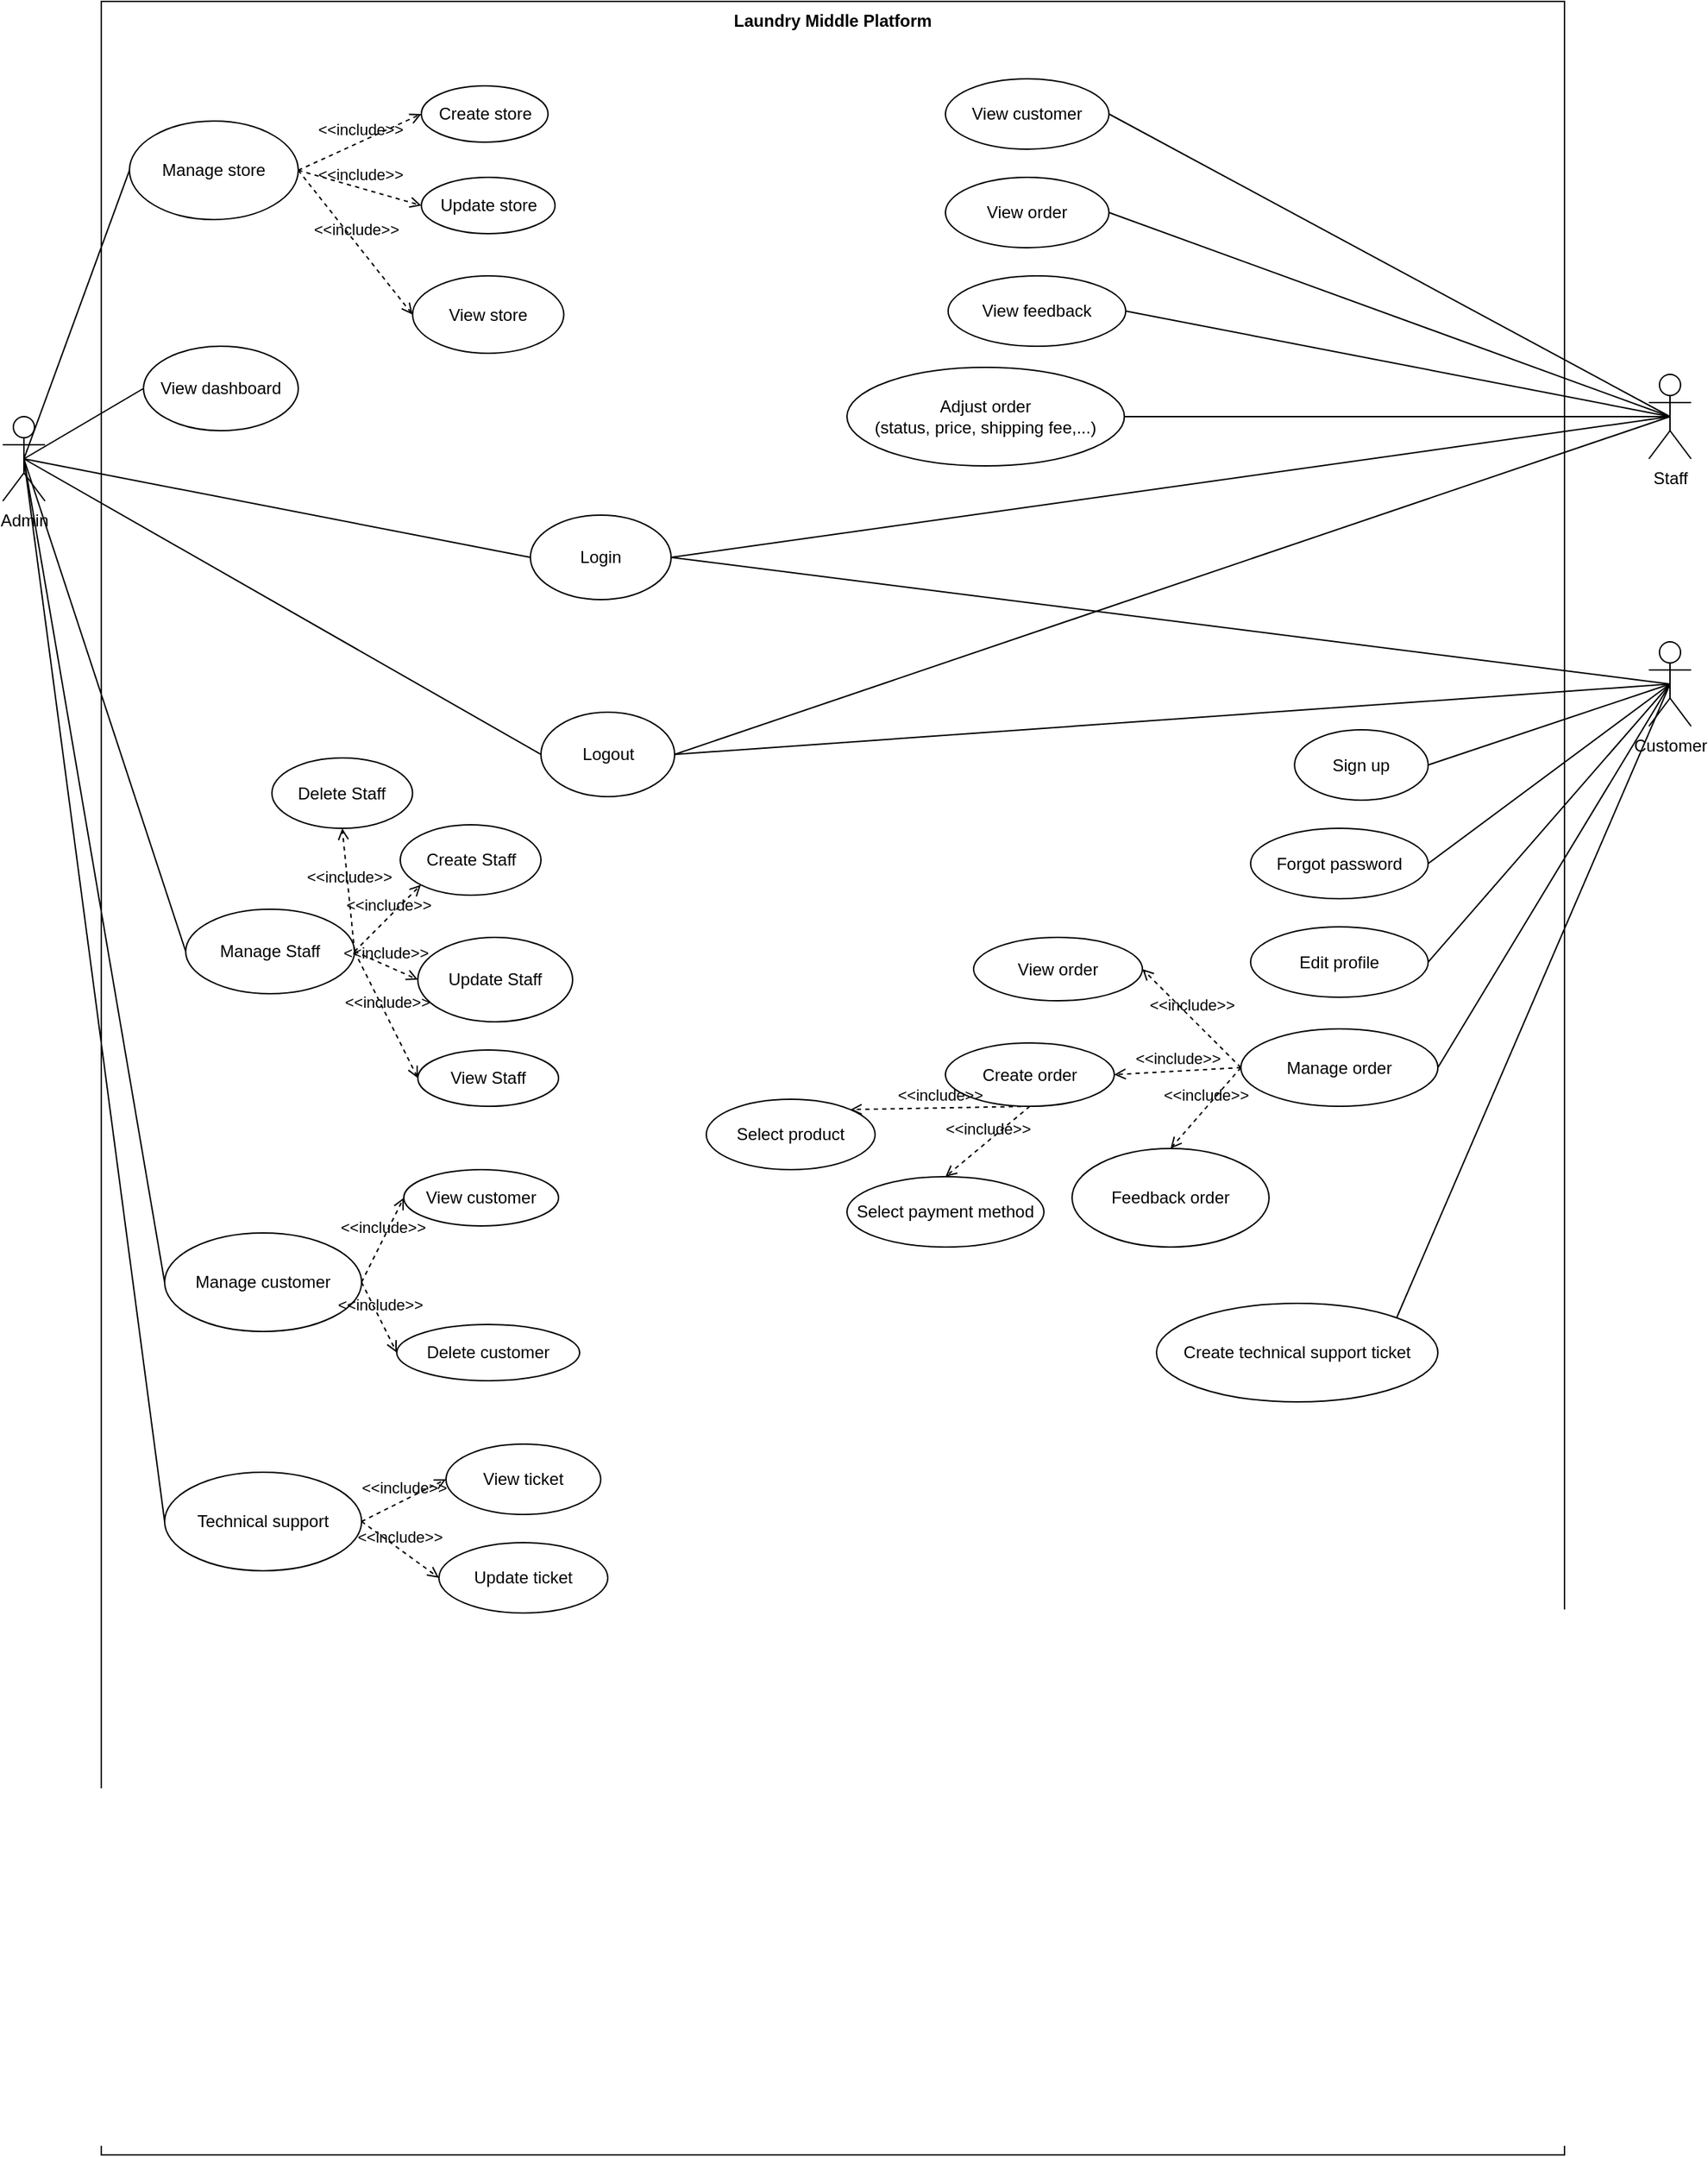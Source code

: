 <mxfile version="21.7.5" type="github">
  <diagram name="Page-1" id="AIgIt1zfqmCC5YmACqkd">
    <mxGraphModel dx="1290" dy="1666" grid="1" gridSize="10" guides="1" tooltips="1" connect="1" arrows="1" fold="1" page="1" pageScale="1" pageWidth="850" pageHeight="1100" math="0" shadow="0">
      <root>
        <mxCell id="0" />
        <mxCell id="1" parent="0" />
        <mxCell id="mqLugZ6fHD6W08TqDkBv-2" value="Admin" style="shape=umlActor;html=1;verticalLabelPosition=bottom;verticalAlign=top;align=center;" parent="1" vertex="1">
          <mxGeometry x="50" y="40" width="30" height="60" as="geometry" />
        </mxCell>
        <mxCell id="mqLugZ6fHD6W08TqDkBv-3" value="Laundry Middle Platform" style="shape=rect;html=1;verticalAlign=top;fontStyle=1;whiteSpace=wrap;align=center;" parent="1" vertex="1">
          <mxGeometry x="120" y="-255" width="1040" height="1530" as="geometry" />
        </mxCell>
        <mxCell id="mqLugZ6fHD6W08TqDkBv-4" value="Login" style="ellipse;whiteSpace=wrap;html=1;" parent="1" vertex="1">
          <mxGeometry x="425" y="110" width="100" height="60" as="geometry" />
        </mxCell>
        <mxCell id="mqLugZ6fHD6W08TqDkBv-6" value="Customer" style="shape=umlActor;html=1;verticalLabelPosition=bottom;verticalAlign=top;align=center;" parent="1" vertex="1">
          <mxGeometry x="1220" y="200" width="30" height="60" as="geometry" />
        </mxCell>
        <mxCell id="mqLugZ6fHD6W08TqDkBv-7" value="Staff" style="shape=umlActor;html=1;verticalLabelPosition=bottom;verticalAlign=top;align=center;" parent="1" vertex="1">
          <mxGeometry x="1220" y="10" width="30" height="60" as="geometry" />
        </mxCell>
        <mxCell id="mqLugZ6fHD6W08TqDkBv-11" value="" style="edgeStyle=none;html=1;endArrow=none;verticalAlign=bottom;rounded=0;exitX=0.5;exitY=0.5;exitDx=0;exitDy=0;exitPerimeter=0;entryX=0;entryY=0.5;entryDx=0;entryDy=0;" parent="1" source="mqLugZ6fHD6W08TqDkBv-2" target="mqLugZ6fHD6W08TqDkBv-4" edge="1">
          <mxGeometry width="160" relative="1" as="geometry">
            <mxPoint x="340" y="80" as="sourcePoint" />
            <mxPoint x="500" y="80" as="targetPoint" />
          </mxGeometry>
        </mxCell>
        <mxCell id="mqLugZ6fHD6W08TqDkBv-13" value="" style="edgeStyle=none;html=1;endArrow=none;verticalAlign=bottom;rounded=0;entryX=0.5;entryY=0.5;entryDx=0;entryDy=0;entryPerimeter=0;exitX=1;exitY=0.5;exitDx=0;exitDy=0;" parent="1" source="mqLugZ6fHD6W08TqDkBv-4" target="mqLugZ6fHD6W08TqDkBv-7" edge="1">
          <mxGeometry width="160" relative="1" as="geometry">
            <mxPoint x="340" y="80" as="sourcePoint" />
            <mxPoint x="500" y="80" as="targetPoint" />
          </mxGeometry>
        </mxCell>
        <mxCell id="mqLugZ6fHD6W08TqDkBv-14" value="" style="edgeStyle=none;html=1;endArrow=none;verticalAlign=bottom;rounded=0;entryX=0.5;entryY=0.5;entryDx=0;entryDy=0;entryPerimeter=0;exitX=1;exitY=0.5;exitDx=0;exitDy=0;" parent="1" source="mqLugZ6fHD6W08TqDkBv-4" target="mqLugZ6fHD6W08TqDkBv-6" edge="1">
          <mxGeometry width="160" relative="1" as="geometry">
            <mxPoint x="340" y="80" as="sourcePoint" />
            <mxPoint x="500" y="80" as="targetPoint" />
          </mxGeometry>
        </mxCell>
        <mxCell id="mqLugZ6fHD6W08TqDkBv-15" value="Logout" style="ellipse;whiteSpace=wrap;html=1;" parent="1" vertex="1">
          <mxGeometry x="432.5" y="250" width="95" height="60" as="geometry" />
        </mxCell>
        <mxCell id="mqLugZ6fHD6W08TqDkBv-16" value="" style="edgeStyle=none;html=1;endArrow=none;verticalAlign=bottom;rounded=0;exitX=0.5;exitY=0.5;exitDx=0;exitDy=0;exitPerimeter=0;entryX=0;entryY=0.5;entryDx=0;entryDy=0;" parent="1" source="mqLugZ6fHD6W08TqDkBv-2" target="mqLugZ6fHD6W08TqDkBv-15" edge="1">
          <mxGeometry width="160" relative="1" as="geometry">
            <mxPoint x="340" y="80" as="sourcePoint" />
            <mxPoint x="500" y="80" as="targetPoint" />
          </mxGeometry>
        </mxCell>
        <mxCell id="mqLugZ6fHD6W08TqDkBv-17" value="" style="edgeStyle=none;html=1;endArrow=none;verticalAlign=bottom;rounded=0;exitX=1;exitY=0.5;exitDx=0;exitDy=0;entryX=0.5;entryY=0.5;entryDx=0;entryDy=0;entryPerimeter=0;" parent="1" source="mqLugZ6fHD6W08TqDkBv-15" target="mqLugZ6fHD6W08TqDkBv-7" edge="1">
          <mxGeometry width="160" relative="1" as="geometry">
            <mxPoint x="340" y="80" as="sourcePoint" />
            <mxPoint x="500" y="80" as="targetPoint" />
          </mxGeometry>
        </mxCell>
        <mxCell id="mqLugZ6fHD6W08TqDkBv-18" value="" style="edgeStyle=none;html=1;endArrow=none;verticalAlign=bottom;rounded=0;exitX=1;exitY=0.5;exitDx=0;exitDy=0;entryX=0.5;entryY=0.5;entryDx=0;entryDy=0;entryPerimeter=0;" parent="1" source="mqLugZ6fHD6W08TqDkBv-15" target="mqLugZ6fHD6W08TqDkBv-6" edge="1">
          <mxGeometry width="160" relative="1" as="geometry">
            <mxPoint x="340" y="80" as="sourcePoint" />
            <mxPoint x="500" y="80" as="targetPoint" />
          </mxGeometry>
        </mxCell>
        <mxCell id="mqLugZ6fHD6W08TqDkBv-19" value="Sign up" style="ellipse;whiteSpace=wrap;html=1;" parent="1" vertex="1">
          <mxGeometry x="968.12" y="262.5" width="95" height="50" as="geometry" />
        </mxCell>
        <mxCell id="mqLugZ6fHD6W08TqDkBv-20" value="" style="edgeStyle=none;html=1;endArrow=none;verticalAlign=bottom;rounded=0;exitX=1;exitY=0.5;exitDx=0;exitDy=0;entryX=0.5;entryY=0.5;entryDx=0;entryDy=0;entryPerimeter=0;" parent="1" source="mqLugZ6fHD6W08TqDkBv-19" target="mqLugZ6fHD6W08TqDkBv-6" edge="1">
          <mxGeometry width="160" relative="1" as="geometry">
            <mxPoint x="870" y="335" as="sourcePoint" />
            <mxPoint x="695" y="90" as="targetPoint" />
          </mxGeometry>
        </mxCell>
        <mxCell id="mqLugZ6fHD6W08TqDkBv-21" value="View dashboard" style="ellipse;whiteSpace=wrap;html=1;" parent="1" vertex="1">
          <mxGeometry x="150" y="-10" width="110" height="60" as="geometry" />
        </mxCell>
        <mxCell id="mqLugZ6fHD6W08TqDkBv-22" value="" style="edgeStyle=none;html=1;endArrow=none;verticalAlign=bottom;rounded=0;exitX=0.5;exitY=0.5;exitDx=0;exitDy=0;exitPerimeter=0;entryX=0;entryY=0.5;entryDx=0;entryDy=0;" parent="1" source="mqLugZ6fHD6W08TqDkBv-2" target="mqLugZ6fHD6W08TqDkBv-21" edge="1">
          <mxGeometry width="160" relative="1" as="geometry">
            <mxPoint x="340" y="160" as="sourcePoint" />
            <mxPoint x="500" y="160" as="targetPoint" />
          </mxGeometry>
        </mxCell>
        <mxCell id="mqLugZ6fHD6W08TqDkBv-23" value="Manage store" style="ellipse;whiteSpace=wrap;html=1;" parent="1" vertex="1">
          <mxGeometry x="140" y="-170" width="120" height="70" as="geometry" />
        </mxCell>
        <mxCell id="mqLugZ6fHD6W08TqDkBv-24" value="" style="edgeStyle=none;html=1;endArrow=none;verticalAlign=bottom;rounded=0;exitX=0.5;exitY=0.5;exitDx=0;exitDy=0;exitPerimeter=0;entryX=0;entryY=0.5;entryDx=0;entryDy=0;" parent="1" source="mqLugZ6fHD6W08TqDkBv-2" target="mqLugZ6fHD6W08TqDkBv-23" edge="1">
          <mxGeometry width="160" relative="1" as="geometry">
            <mxPoint x="340" y="160" as="sourcePoint" />
            <mxPoint x="500" y="160" as="targetPoint" />
          </mxGeometry>
        </mxCell>
        <mxCell id="mqLugZ6fHD6W08TqDkBv-25" value="Create store" style="ellipse;whiteSpace=wrap;html=1;" parent="1" vertex="1">
          <mxGeometry x="347.5" y="-195" width="90" height="40" as="geometry" />
        </mxCell>
        <mxCell id="mqLugZ6fHD6W08TqDkBv-27" value="&amp;lt;&amp;lt;include&amp;gt;&amp;gt;" style="edgeStyle=none;html=1;endArrow=open;verticalAlign=bottom;dashed=1;labelBackgroundColor=none;rounded=0;entryX=0;entryY=0.5;entryDx=0;entryDy=0;exitX=1;exitY=0.5;exitDx=0;exitDy=0;" parent="1" source="mqLugZ6fHD6W08TqDkBv-23" target="mqLugZ6fHD6W08TqDkBv-25" edge="1">
          <mxGeometry width="160" relative="1" as="geometry">
            <mxPoint x="350" y="-10" as="sourcePoint" />
            <mxPoint x="510" y="-10" as="targetPoint" />
          </mxGeometry>
        </mxCell>
        <mxCell id="mqLugZ6fHD6W08TqDkBv-28" value="Update store" style="ellipse;whiteSpace=wrap;html=1;" parent="1" vertex="1">
          <mxGeometry x="347.5" y="-130" width="95" height="40" as="geometry" />
        </mxCell>
        <mxCell id="mqLugZ6fHD6W08TqDkBv-29" value="&amp;lt;&amp;lt;include&amp;gt;&amp;gt;" style="edgeStyle=none;html=1;endArrow=open;verticalAlign=bottom;dashed=1;labelBackgroundColor=none;rounded=0;exitX=1;exitY=0.5;exitDx=0;exitDy=0;entryX=0;entryY=0.5;entryDx=0;entryDy=0;" parent="1" source="mqLugZ6fHD6W08TqDkBv-23" target="mqLugZ6fHD6W08TqDkBv-28" edge="1">
          <mxGeometry width="160" relative="1" as="geometry">
            <mxPoint x="340" y="160" as="sourcePoint" />
            <mxPoint x="500" y="160" as="targetPoint" />
          </mxGeometry>
        </mxCell>
        <mxCell id="mqLugZ6fHD6W08TqDkBv-33" value="Manage Staff" style="ellipse;whiteSpace=wrap;html=1;" parent="1" vertex="1">
          <mxGeometry x="180" y="390" width="120" height="60" as="geometry" />
        </mxCell>
        <mxCell id="mqLugZ6fHD6W08TqDkBv-34" value="" style="edgeStyle=none;html=1;endArrow=none;verticalAlign=bottom;rounded=0;exitX=0.5;exitY=0.5;exitDx=0;exitDy=0;exitPerimeter=0;entryX=0;entryY=0.5;entryDx=0;entryDy=0;" parent="1" source="mqLugZ6fHD6W08TqDkBv-2" target="mqLugZ6fHD6W08TqDkBv-33" edge="1">
          <mxGeometry width="160" relative="1" as="geometry">
            <mxPoint x="340" y="160" as="sourcePoint" />
            <mxPoint x="500" y="160" as="targetPoint" />
          </mxGeometry>
        </mxCell>
        <mxCell id="mqLugZ6fHD6W08TqDkBv-35" value="Create Staff" style="ellipse;whiteSpace=wrap;html=1;" parent="1" vertex="1">
          <mxGeometry x="332.5" y="330" width="100" height="50" as="geometry" />
        </mxCell>
        <mxCell id="mqLugZ6fHD6W08TqDkBv-36" value="Update Staff" style="ellipse;whiteSpace=wrap;html=1;" parent="1" vertex="1">
          <mxGeometry x="345" y="410" width="110" height="60" as="geometry" />
        </mxCell>
        <mxCell id="mqLugZ6fHD6W08TqDkBv-38" value="&amp;lt;&amp;lt;include&amp;gt;&amp;gt;" style="edgeStyle=none;html=1;endArrow=open;verticalAlign=bottom;dashed=1;labelBackgroundColor=none;rounded=0;exitX=1;exitY=0.5;exitDx=0;exitDy=0;entryX=0;entryY=1;entryDx=0;entryDy=0;" parent="1" source="mqLugZ6fHD6W08TqDkBv-33" target="mqLugZ6fHD6W08TqDkBv-35" edge="1">
          <mxGeometry width="160" relative="1" as="geometry">
            <mxPoint x="340" y="160" as="sourcePoint" />
            <mxPoint x="500" y="160" as="targetPoint" />
          </mxGeometry>
        </mxCell>
        <mxCell id="mqLugZ6fHD6W08TqDkBv-39" value="&amp;lt;&amp;lt;include&amp;gt;&amp;gt;" style="edgeStyle=none;html=1;endArrow=open;verticalAlign=bottom;dashed=1;labelBackgroundColor=none;rounded=0;exitX=1;exitY=0.5;exitDx=0;exitDy=0;entryX=0;entryY=0.5;entryDx=0;entryDy=0;" parent="1" source="mqLugZ6fHD6W08TqDkBv-33" target="mqLugZ6fHD6W08TqDkBv-36" edge="1">
          <mxGeometry width="160" relative="1" as="geometry">
            <mxPoint x="340" y="160" as="sourcePoint" />
            <mxPoint x="500" y="160" as="targetPoint" />
          </mxGeometry>
        </mxCell>
        <mxCell id="mqLugZ6fHD6W08TqDkBv-40" value="View Staff" style="ellipse;whiteSpace=wrap;html=1;" parent="1" vertex="1">
          <mxGeometry x="345" y="490" width="100" height="40" as="geometry" />
        </mxCell>
        <mxCell id="mqLugZ6fHD6W08TqDkBv-41" value="&amp;lt;&amp;lt;include&amp;gt;&amp;gt;" style="edgeStyle=none;html=1;endArrow=open;verticalAlign=bottom;dashed=1;labelBackgroundColor=none;rounded=0;entryX=0;entryY=0.5;entryDx=0;entryDy=0;" parent="1" target="mqLugZ6fHD6W08TqDkBv-40" edge="1">
          <mxGeometry width="160" relative="1" as="geometry">
            <mxPoint x="300" y="420" as="sourcePoint" />
            <mxPoint x="500" y="170" as="targetPoint" />
          </mxGeometry>
        </mxCell>
        <mxCell id="mqLugZ6fHD6W08TqDkBv-50" value="Manage customer" style="ellipse;whiteSpace=wrap;html=1;" parent="1" vertex="1">
          <mxGeometry x="165" y="620" width="140" height="70" as="geometry" />
        </mxCell>
        <mxCell id="mqLugZ6fHD6W08TqDkBv-51" value="View customer" style="ellipse;whiteSpace=wrap;html=1;" parent="1" vertex="1">
          <mxGeometry x="335" y="575" width="110" height="40" as="geometry" />
        </mxCell>
        <mxCell id="mqLugZ6fHD6W08TqDkBv-52" value="Delete customer" style="ellipse;whiteSpace=wrap;html=1;" parent="1" vertex="1">
          <mxGeometry x="330" y="685" width="130" height="40" as="geometry" />
        </mxCell>
        <mxCell id="mqLugZ6fHD6W08TqDkBv-53" value="&amp;lt;&amp;lt;include&amp;gt;&amp;gt;" style="edgeStyle=none;html=1;endArrow=open;verticalAlign=bottom;dashed=1;labelBackgroundColor=none;rounded=0;exitX=1;exitY=0.5;exitDx=0;exitDy=0;entryX=0;entryY=0.5;entryDx=0;entryDy=0;" parent="1" source="mqLugZ6fHD6W08TqDkBv-50" target="mqLugZ6fHD6W08TqDkBv-51" edge="1">
          <mxGeometry width="160" relative="1" as="geometry">
            <mxPoint x="340" y="820" as="sourcePoint" />
            <mxPoint x="500" y="820" as="targetPoint" />
          </mxGeometry>
        </mxCell>
        <mxCell id="mqLugZ6fHD6W08TqDkBv-54" value="&amp;lt;&amp;lt;include&amp;gt;&amp;gt;" style="edgeStyle=none;html=1;endArrow=open;verticalAlign=bottom;dashed=1;labelBackgroundColor=none;rounded=0;exitX=1;exitY=0.5;exitDx=0;exitDy=0;entryX=0;entryY=0.5;entryDx=0;entryDy=0;" parent="1" source="mqLugZ6fHD6W08TqDkBv-50" target="mqLugZ6fHD6W08TqDkBv-52" edge="1">
          <mxGeometry width="160" relative="1" as="geometry">
            <mxPoint x="340" y="820" as="sourcePoint" />
            <mxPoint x="500" y="820" as="targetPoint" />
          </mxGeometry>
        </mxCell>
        <mxCell id="mqLugZ6fHD6W08TqDkBv-55" value="Technical support" style="ellipse;whiteSpace=wrap;html=1;" parent="1" vertex="1">
          <mxGeometry x="165" y="790" width="140" height="70" as="geometry" />
        </mxCell>
        <mxCell id="mqLugZ6fHD6W08TqDkBv-56" value="" style="edgeStyle=none;html=1;endArrow=none;verticalAlign=bottom;rounded=0;exitX=0.5;exitY=0.5;exitDx=0;exitDy=0;exitPerimeter=0;entryX=0;entryY=0.5;entryDx=0;entryDy=0;" parent="1" source="mqLugZ6fHD6W08TqDkBv-2" target="mqLugZ6fHD6W08TqDkBv-50" edge="1">
          <mxGeometry width="160" relative="1" as="geometry">
            <mxPoint x="340" y="660" as="sourcePoint" />
            <mxPoint x="500" y="660" as="targetPoint" />
          </mxGeometry>
        </mxCell>
        <mxCell id="mqLugZ6fHD6W08TqDkBv-57" value="" style="edgeStyle=none;html=1;endArrow=none;verticalAlign=bottom;rounded=0;entryX=0;entryY=0.5;entryDx=0;entryDy=0;exitX=0.5;exitY=0.5;exitDx=0;exitDy=0;exitPerimeter=0;" parent="1" source="mqLugZ6fHD6W08TqDkBv-2" target="mqLugZ6fHD6W08TqDkBv-55" edge="1">
          <mxGeometry width="160" relative="1" as="geometry">
            <mxPoint x="90" y="820" as="sourcePoint" />
            <mxPoint x="500" y="780" as="targetPoint" />
          </mxGeometry>
        </mxCell>
        <mxCell id="mqLugZ6fHD6W08TqDkBv-58" value="View ticket" style="ellipse;whiteSpace=wrap;html=1;" parent="1" vertex="1">
          <mxGeometry x="365" y="770" width="110" height="50" as="geometry" />
        </mxCell>
        <mxCell id="mqLugZ6fHD6W08TqDkBv-59" value="&amp;lt;&amp;lt;include&amp;gt;&amp;gt;" style="edgeStyle=none;html=1;endArrow=open;verticalAlign=bottom;dashed=1;labelBackgroundColor=none;rounded=0;exitX=1;exitY=0.5;exitDx=0;exitDy=0;entryX=0;entryY=0.5;entryDx=0;entryDy=0;" parent="1" source="mqLugZ6fHD6W08TqDkBv-55" target="mqLugZ6fHD6W08TqDkBv-58" edge="1">
          <mxGeometry width="160" relative="1" as="geometry">
            <mxPoint x="380" y="770" as="sourcePoint" />
            <mxPoint x="540" y="770" as="targetPoint" />
          </mxGeometry>
        </mxCell>
        <mxCell id="mqLugZ6fHD6W08TqDkBv-60" value="Update ticket" style="ellipse;whiteSpace=wrap;html=1;" parent="1" vertex="1">
          <mxGeometry x="360" y="840" width="120" height="50" as="geometry" />
        </mxCell>
        <mxCell id="mqLugZ6fHD6W08TqDkBv-61" value="&amp;lt;&amp;lt;include&amp;gt;&amp;gt;" style="edgeStyle=none;html=1;endArrow=open;verticalAlign=bottom;dashed=1;labelBackgroundColor=none;rounded=0;exitX=1;exitY=0.5;exitDx=0;exitDy=0;entryX=0;entryY=0.5;entryDx=0;entryDy=0;" parent="1" source="mqLugZ6fHD6W08TqDkBv-55" target="mqLugZ6fHD6W08TqDkBv-60" edge="1">
          <mxGeometry width="160" relative="1" as="geometry">
            <mxPoint x="380" y="770" as="sourcePoint" />
            <mxPoint x="540" y="770" as="targetPoint" />
          </mxGeometry>
        </mxCell>
        <mxCell id="mqLugZ6fHD6W08TqDkBv-62" value="View customer" style="ellipse;whiteSpace=wrap;html=1;" parent="1" vertex="1">
          <mxGeometry x="720" y="-200" width="116.25" height="50" as="geometry" />
        </mxCell>
        <mxCell id="mqLugZ6fHD6W08TqDkBv-63" value="" style="edgeStyle=none;html=1;endArrow=none;verticalAlign=bottom;rounded=0;exitX=1;exitY=0.5;exitDx=0;exitDy=0;entryX=0.5;entryY=0.5;entryDx=0;entryDy=0;entryPerimeter=0;" parent="1" source="mqLugZ6fHD6W08TqDkBv-62" target="mqLugZ6fHD6W08TqDkBv-7" edge="1">
          <mxGeometry width="160" relative="1" as="geometry">
            <mxPoint x="860" y="-85" as="sourcePoint" />
            <mxPoint x="550" y="90" as="targetPoint" />
          </mxGeometry>
        </mxCell>
        <mxCell id="mqLugZ6fHD6W08TqDkBv-65" value="View order" style="ellipse;whiteSpace=wrap;html=1;" parent="1" vertex="1">
          <mxGeometry x="720" y="-130" width="116.25" height="50" as="geometry" />
        </mxCell>
        <mxCell id="mqLugZ6fHD6W08TqDkBv-68" value="Adjust order&lt;br&gt;(status, price, shipping fee,...)" style="ellipse;whiteSpace=wrap;html=1;" parent="1" vertex="1">
          <mxGeometry x="650" y="5" width="197.19" height="70" as="geometry" />
        </mxCell>
        <mxCell id="mqLugZ6fHD6W08TqDkBv-76" value="View feedback" style="ellipse;whiteSpace=wrap;html=1;" parent="1" vertex="1">
          <mxGeometry x="721.88" y="-60" width="126.25" height="50" as="geometry" />
        </mxCell>
        <mxCell id="mqLugZ6fHD6W08TqDkBv-78" value="" style="edgeStyle=none;html=1;endArrow=none;verticalAlign=bottom;rounded=0;exitX=1;exitY=0.5;exitDx=0;exitDy=0;entryX=0.5;entryY=0.5;entryDx=0;entryDy=0;entryPerimeter=0;" parent="1" source="mqLugZ6fHD6W08TqDkBv-65" target="mqLugZ6fHD6W08TqDkBv-7" edge="1">
          <mxGeometry width="160" relative="1" as="geometry">
            <mxPoint x="390" y="150" as="sourcePoint" />
            <mxPoint x="550" y="150" as="targetPoint" />
          </mxGeometry>
        </mxCell>
        <mxCell id="mqLugZ6fHD6W08TqDkBv-79" value="" style="edgeStyle=none;html=1;endArrow=none;verticalAlign=bottom;rounded=0;exitX=1;exitY=0.5;exitDx=0;exitDy=0;entryX=0.5;entryY=0.5;entryDx=0;entryDy=0;entryPerimeter=0;" parent="1" source="mqLugZ6fHD6W08TqDkBv-68" target="mqLugZ6fHD6W08TqDkBv-7" edge="1">
          <mxGeometry width="160" relative="1" as="geometry">
            <mxPoint x="470" y="150" as="sourcePoint" />
            <mxPoint x="630" y="150" as="targetPoint" />
          </mxGeometry>
        </mxCell>
        <mxCell id="mqLugZ6fHD6W08TqDkBv-80" value="" style="edgeStyle=none;html=1;endArrow=none;verticalAlign=bottom;rounded=0;exitX=1;exitY=0.5;exitDx=0;exitDy=0;entryX=0.5;entryY=0.5;entryDx=0;entryDy=0;entryPerimeter=0;" parent="1" source="mqLugZ6fHD6W08TqDkBv-76" target="mqLugZ6fHD6W08TqDkBv-7" edge="1">
          <mxGeometry width="160" relative="1" as="geometry">
            <mxPoint x="470" y="150" as="sourcePoint" />
            <mxPoint x="630" y="150" as="targetPoint" />
          </mxGeometry>
        </mxCell>
        <mxCell id="mqLugZ6fHD6W08TqDkBv-81" value="Forgot password" style="ellipse;whiteSpace=wrap;html=1;" parent="1" vertex="1">
          <mxGeometry x="936.87" y="332.5" width="126.25" height="50" as="geometry" />
        </mxCell>
        <mxCell id="mqLugZ6fHD6W08TqDkBv-82" value="" style="edgeStyle=none;html=1;endArrow=none;verticalAlign=bottom;rounded=0;exitX=0.5;exitY=0.5;exitDx=0;exitDy=0;exitPerimeter=0;entryX=1;entryY=0.5;entryDx=0;entryDy=0;" parent="1" source="mqLugZ6fHD6W08TqDkBv-6" target="mqLugZ6fHD6W08TqDkBv-81" edge="1">
          <mxGeometry width="160" relative="1" as="geometry">
            <mxPoint x="470" y="320" as="sourcePoint" />
            <mxPoint x="630" y="320" as="targetPoint" />
          </mxGeometry>
        </mxCell>
        <mxCell id="mqLugZ6fHD6W08TqDkBv-83" value="Edit profile" style="ellipse;whiteSpace=wrap;html=1;" parent="1" vertex="1">
          <mxGeometry x="936.87" y="402.5" width="126.25" height="50" as="geometry" />
        </mxCell>
        <mxCell id="mqLugZ6fHD6W08TqDkBv-84" value="" style="edgeStyle=none;html=1;endArrow=none;verticalAlign=bottom;rounded=0;exitX=0.5;exitY=0.5;exitDx=0;exitDy=0;exitPerimeter=0;entryX=1;entryY=0.5;entryDx=0;entryDy=0;" parent="1" source="mqLugZ6fHD6W08TqDkBv-6" target="mqLugZ6fHD6W08TqDkBv-83" edge="1">
          <mxGeometry width="160" relative="1" as="geometry">
            <mxPoint x="1020" y="240" as="sourcePoint" />
            <mxPoint x="630" y="320" as="targetPoint" />
          </mxGeometry>
        </mxCell>
        <mxCell id="mqLugZ6fHD6W08TqDkBv-85" value="Manage order" style="ellipse;whiteSpace=wrap;html=1;" parent="1" vertex="1">
          <mxGeometry x="930" y="475" width="140" height="55" as="geometry" />
        </mxCell>
        <mxCell id="mqLugZ6fHD6W08TqDkBv-86" value="" style="edgeStyle=none;html=1;endArrow=none;verticalAlign=bottom;rounded=0;exitX=0.5;exitY=0.5;exitDx=0;exitDy=0;exitPerimeter=0;entryX=1;entryY=0.5;entryDx=0;entryDy=0;" parent="1" source="mqLugZ6fHD6W08TqDkBv-6" target="mqLugZ6fHD6W08TqDkBv-85" edge="1">
          <mxGeometry width="160" relative="1" as="geometry">
            <mxPoint x="470" y="320" as="sourcePoint" />
            <mxPoint x="630" y="320" as="targetPoint" />
          </mxGeometry>
        </mxCell>
        <mxCell id="mqLugZ6fHD6W08TqDkBv-87" value="View order" style="ellipse;whiteSpace=wrap;html=1;" parent="1" vertex="1">
          <mxGeometry x="740" y="410" width="120" height="45" as="geometry" />
        </mxCell>
        <mxCell id="mqLugZ6fHD6W08TqDkBv-88" value="Create order" style="ellipse;whiteSpace=wrap;html=1;" parent="1" vertex="1">
          <mxGeometry x="720" y="485" width="120" height="45" as="geometry" />
        </mxCell>
        <mxCell id="mqLugZ6fHD6W08TqDkBv-89" value="&amp;lt;&amp;lt;include&amp;gt;&amp;gt;" style="edgeStyle=none;html=1;endArrow=open;verticalAlign=bottom;dashed=1;labelBackgroundColor=none;rounded=0;exitX=0;exitY=0.5;exitDx=0;exitDy=0;entryX=1;entryY=0.5;entryDx=0;entryDy=0;" parent="1" source="mqLugZ6fHD6W08TqDkBv-85" target="mqLugZ6fHD6W08TqDkBv-88" edge="1">
          <mxGeometry width="160" relative="1" as="geometry">
            <mxPoint x="520" y="320" as="sourcePoint" />
            <mxPoint x="680" y="320" as="targetPoint" />
          </mxGeometry>
        </mxCell>
        <mxCell id="mqLugZ6fHD6W08TqDkBv-90" value="&amp;lt;&amp;lt;include&amp;gt;&amp;gt;" style="edgeStyle=none;html=1;endArrow=open;verticalAlign=bottom;dashed=1;labelBackgroundColor=none;rounded=0;exitX=0;exitY=0.5;exitDx=0;exitDy=0;entryX=1;entryY=0.5;entryDx=0;entryDy=0;" parent="1" source="mqLugZ6fHD6W08TqDkBv-85" target="mqLugZ6fHD6W08TqDkBv-87" edge="1">
          <mxGeometry width="160" relative="1" as="geometry">
            <mxPoint x="520" y="320" as="sourcePoint" />
            <mxPoint x="680" y="320" as="targetPoint" />
          </mxGeometry>
        </mxCell>
        <mxCell id="mqLugZ6fHD6W08TqDkBv-91" value="Select product" style="ellipse;whiteSpace=wrap;html=1;" parent="1" vertex="1">
          <mxGeometry x="550" y="525" width="120" height="50" as="geometry" />
        </mxCell>
        <mxCell id="mqLugZ6fHD6W08TqDkBv-92" value="&amp;lt;&amp;lt;include&amp;gt;&amp;gt;" style="edgeStyle=none;html=1;endArrow=open;verticalAlign=bottom;dashed=1;labelBackgroundColor=none;rounded=0;exitX=0.5;exitY=1;exitDx=0;exitDy=0;entryX=1;entryY=0;entryDx=0;entryDy=0;" parent="1" source="mqLugZ6fHD6W08TqDkBv-88" target="mqLugZ6fHD6W08TqDkBv-91" edge="1">
          <mxGeometry width="160" relative="1" as="geometry">
            <mxPoint x="520" y="460" as="sourcePoint" />
            <mxPoint x="680" y="460" as="targetPoint" />
          </mxGeometry>
        </mxCell>
        <mxCell id="mqLugZ6fHD6W08TqDkBv-94" value="Select payment method" style="ellipse;whiteSpace=wrap;html=1;" parent="1" vertex="1">
          <mxGeometry x="650" y="580" width="140" height="50" as="geometry" />
        </mxCell>
        <mxCell id="mqLugZ6fHD6W08TqDkBv-95" value="&amp;lt;&amp;lt;include&amp;gt;&amp;gt;" style="edgeStyle=none;html=1;endArrow=open;verticalAlign=bottom;dashed=1;labelBackgroundColor=none;rounded=0;exitX=0.5;exitY=1;exitDx=0;exitDy=0;entryX=0.5;entryY=0;entryDx=0;entryDy=0;" parent="1" source="mqLugZ6fHD6W08TqDkBv-88" target="mqLugZ6fHD6W08TqDkBv-94" edge="1">
          <mxGeometry width="160" relative="1" as="geometry">
            <mxPoint x="520" y="460" as="sourcePoint" />
            <mxPoint x="680" y="460" as="targetPoint" />
          </mxGeometry>
        </mxCell>
        <mxCell id="mqLugZ6fHD6W08TqDkBv-97" value="Feedback order" style="ellipse;whiteSpace=wrap;html=1;" parent="1" vertex="1">
          <mxGeometry x="810" y="560" width="140" height="70" as="geometry" />
        </mxCell>
        <mxCell id="mqLugZ6fHD6W08TqDkBv-98" value="&amp;lt;&amp;lt;include&amp;gt;&amp;gt;" style="edgeStyle=none;html=1;endArrow=open;verticalAlign=bottom;dashed=1;labelBackgroundColor=none;rounded=0;exitX=0;exitY=0.5;exitDx=0;exitDy=0;entryX=0.5;entryY=0;entryDx=0;entryDy=0;" parent="1" source="mqLugZ6fHD6W08TqDkBv-85" target="mqLugZ6fHD6W08TqDkBv-97" edge="1">
          <mxGeometry width="160" relative="1" as="geometry">
            <mxPoint x="520" y="500" as="sourcePoint" />
            <mxPoint x="680" y="500" as="targetPoint" />
          </mxGeometry>
        </mxCell>
        <mxCell id="mqLugZ6fHD6W08TqDkBv-99" value="Create technical support ticket" style="ellipse;whiteSpace=wrap;html=1;" parent="1" vertex="1">
          <mxGeometry x="870" y="670" width="200" height="70" as="geometry" />
        </mxCell>
        <mxCell id="mqLugZ6fHD6W08TqDkBv-100" value="" style="edgeStyle=none;html=1;endArrow=none;verticalAlign=bottom;rounded=0;exitX=0.5;exitY=0.5;exitDx=0;exitDy=0;exitPerimeter=0;entryX=1;entryY=0;entryDx=0;entryDy=0;" parent="1" source="mqLugZ6fHD6W08TqDkBv-6" target="mqLugZ6fHD6W08TqDkBv-99" edge="1">
          <mxGeometry width="160" relative="1" as="geometry">
            <mxPoint x="740" y="550" as="sourcePoint" />
            <mxPoint x="900" y="550" as="targetPoint" />
          </mxGeometry>
        </mxCell>
        <mxCell id="N9SYGfgXCkZgT7UwY94X-2" value="View store" style="ellipse;whiteSpace=wrap;html=1;" parent="1" vertex="1">
          <mxGeometry x="341.25" y="-60" width="107.5" height="55" as="geometry" />
        </mxCell>
        <mxCell id="N9SYGfgXCkZgT7UwY94X-3" value="&amp;lt;&amp;lt;include&amp;gt;&amp;gt;" style="edgeStyle=none;html=1;endArrow=open;verticalAlign=bottom;dashed=1;labelBackgroundColor=none;rounded=0;exitX=1;exitY=0.5;exitDx=0;exitDy=0;entryX=0;entryY=0.5;entryDx=0;entryDy=0;" parent="1" source="mqLugZ6fHD6W08TqDkBv-23" target="N9SYGfgXCkZgT7UwY94X-2" edge="1">
          <mxGeometry width="160" relative="1" as="geometry">
            <mxPoint x="690" y="310" as="sourcePoint" />
            <mxPoint x="850" y="310" as="targetPoint" />
          </mxGeometry>
        </mxCell>
        <mxCell id="9VAqLXoKAeLS1MXwrUhh-1" value="Delete Staff" style="ellipse;whiteSpace=wrap;html=1;" vertex="1" parent="1">
          <mxGeometry x="241.25" y="282.5" width="100" height="50" as="geometry" />
        </mxCell>
        <mxCell id="9VAqLXoKAeLS1MXwrUhh-3" value="&amp;lt;&amp;lt;include&amp;gt;&amp;gt;" style="edgeStyle=none;html=1;endArrow=open;verticalAlign=bottom;dashed=1;labelBackgroundColor=none;rounded=0;exitX=1;exitY=0.5;exitDx=0;exitDy=0;entryX=0.5;entryY=1;entryDx=0;entryDy=0;" edge="1" parent="1" source="mqLugZ6fHD6W08TqDkBv-33" target="9VAqLXoKAeLS1MXwrUhh-1">
          <mxGeometry width="160" relative="1" as="geometry">
            <mxPoint x="470" y="390" as="sourcePoint" />
            <mxPoint x="630" y="390" as="targetPoint" />
          </mxGeometry>
        </mxCell>
      </root>
    </mxGraphModel>
  </diagram>
</mxfile>
